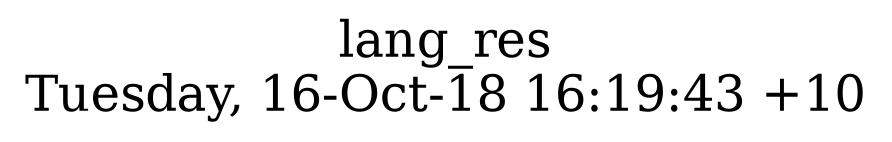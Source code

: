 digraph G {
fontsize="24";
label="lang_res\nTuesday, 16-Oct-18 16:19:43 +10";
nojustify=true;
ordering=out;
rankdir=LR;
size="30";
}
